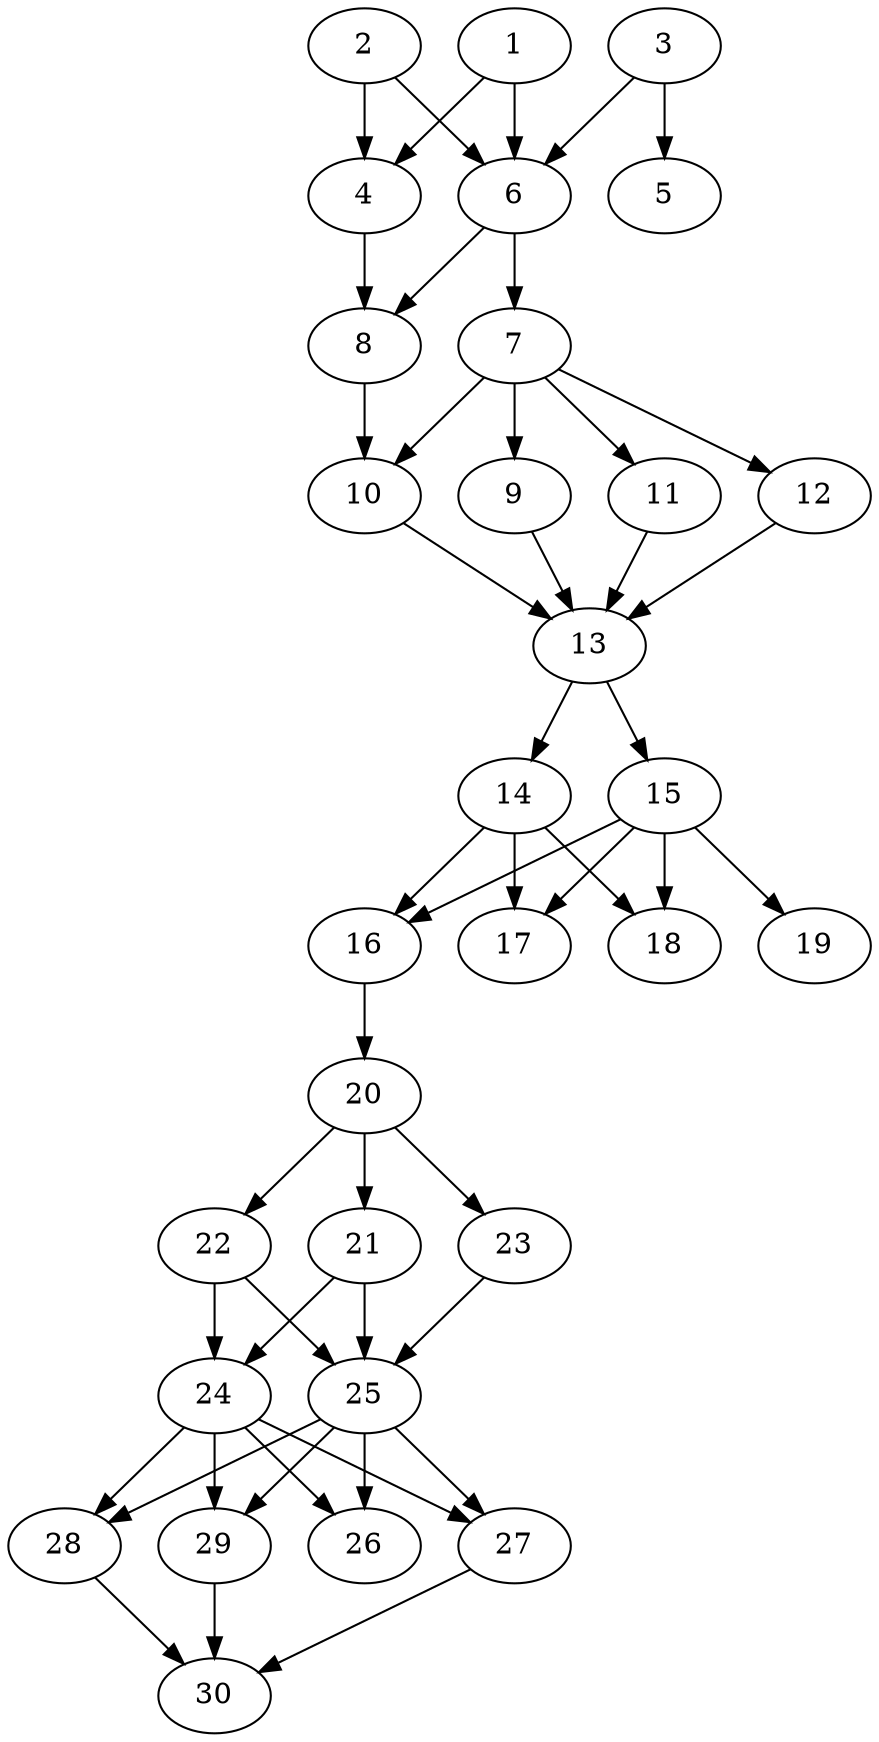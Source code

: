 // DAG automatically generated by daggen at Tue Aug  6 16:27:24 2019
// ./daggen --dot -n 30 --ccr 0.5 --fat 0.4 --regular 0.5 --density 0.8 --mindata 5242880 --maxdata 52428800 
digraph G {
  1 [size="43458560", alpha="0.10", expect_size="21729280"] 
  1 -> 4 [size ="21729280"]
  1 -> 6 [size ="21729280"]
  2 [size="76943360", alpha="0.02", expect_size="38471680"] 
  2 -> 4 [size ="38471680"]
  2 -> 6 [size ="38471680"]
  3 [size="97703936", alpha="0.13", expect_size="48851968"] 
  3 -> 5 [size ="48851968"]
  3 -> 6 [size ="48851968"]
  4 [size="24340480", alpha="0.12", expect_size="12170240"] 
  4 -> 8 [size ="12170240"]
  5 [size="24039424", alpha="0.07", expect_size="12019712"] 
  6 [size="41125888", alpha="0.12", expect_size="20562944"] 
  6 -> 7 [size ="20562944"]
  6 -> 8 [size ="20562944"]
  7 [size="33703936", alpha="0.06", expect_size="16851968"] 
  7 -> 9 [size ="16851968"]
  7 -> 10 [size ="16851968"]
  7 -> 11 [size ="16851968"]
  7 -> 12 [size ="16851968"]
  8 [size="75524096", alpha="0.08", expect_size="37762048"] 
  8 -> 10 [size ="37762048"]
  9 [size="91770880", alpha="0.08", expect_size="45885440"] 
  9 -> 13 [size ="45885440"]
  10 [size="59217920", alpha="0.07", expect_size="29608960"] 
  10 -> 13 [size ="29608960"]
  11 [size="81567744", alpha="0.11", expect_size="40783872"] 
  11 -> 13 [size ="40783872"]
  12 [size="32065536", alpha="0.12", expect_size="16032768"] 
  12 -> 13 [size ="16032768"]
  13 [size="41697280", alpha="0.12", expect_size="20848640"] 
  13 -> 14 [size ="20848640"]
  13 -> 15 [size ="20848640"]
  14 [size="102551552", alpha="0.05", expect_size="51275776"] 
  14 -> 16 [size ="51275776"]
  14 -> 17 [size ="51275776"]
  14 -> 18 [size ="51275776"]
  15 [size="64468992", alpha="0.20", expect_size="32234496"] 
  15 -> 16 [size ="32234496"]
  15 -> 17 [size ="32234496"]
  15 -> 18 [size ="32234496"]
  15 -> 19 [size ="32234496"]
  16 [size="99846144", alpha="0.09", expect_size="49923072"] 
  16 -> 20 [size ="49923072"]
  17 [size="63514624", alpha="0.11", expect_size="31757312"] 
  18 [size="91981824", alpha="0.12", expect_size="45990912"] 
  19 [size="35287040", alpha="0.13", expect_size="17643520"] 
  20 [size="73197568", alpha="0.02", expect_size="36598784"] 
  20 -> 21 [size ="36598784"]
  20 -> 22 [size ="36598784"]
  20 -> 23 [size ="36598784"]
  21 [size="12677120", alpha="0.19", expect_size="6338560"] 
  21 -> 24 [size ="6338560"]
  21 -> 25 [size ="6338560"]
  22 [size="62906368", alpha="0.10", expect_size="31453184"] 
  22 -> 24 [size ="31453184"]
  22 -> 25 [size ="31453184"]
  23 [size="23519232", alpha="0.19", expect_size="11759616"] 
  23 -> 25 [size ="11759616"]
  24 [size="80529408", alpha="0.12", expect_size="40264704"] 
  24 -> 26 [size ="40264704"]
  24 -> 27 [size ="40264704"]
  24 -> 28 [size ="40264704"]
  24 -> 29 [size ="40264704"]
  25 [size="102793216", alpha="0.07", expect_size="51396608"] 
  25 -> 26 [size ="51396608"]
  25 -> 27 [size ="51396608"]
  25 -> 28 [size ="51396608"]
  25 -> 29 [size ="51396608"]
  26 [size="101824512", alpha="0.08", expect_size="50912256"] 
  27 [size="48957440", alpha="0.15", expect_size="24478720"] 
  27 -> 30 [size ="24478720"]
  28 [size="99418112", alpha="0.15", expect_size="49709056"] 
  28 -> 30 [size ="49709056"]
  29 [size="60536832", alpha="0.13", expect_size="30268416"] 
  29 -> 30 [size ="30268416"]
  30 [size="25917440", alpha="0.01", expect_size="12958720"] 
}
